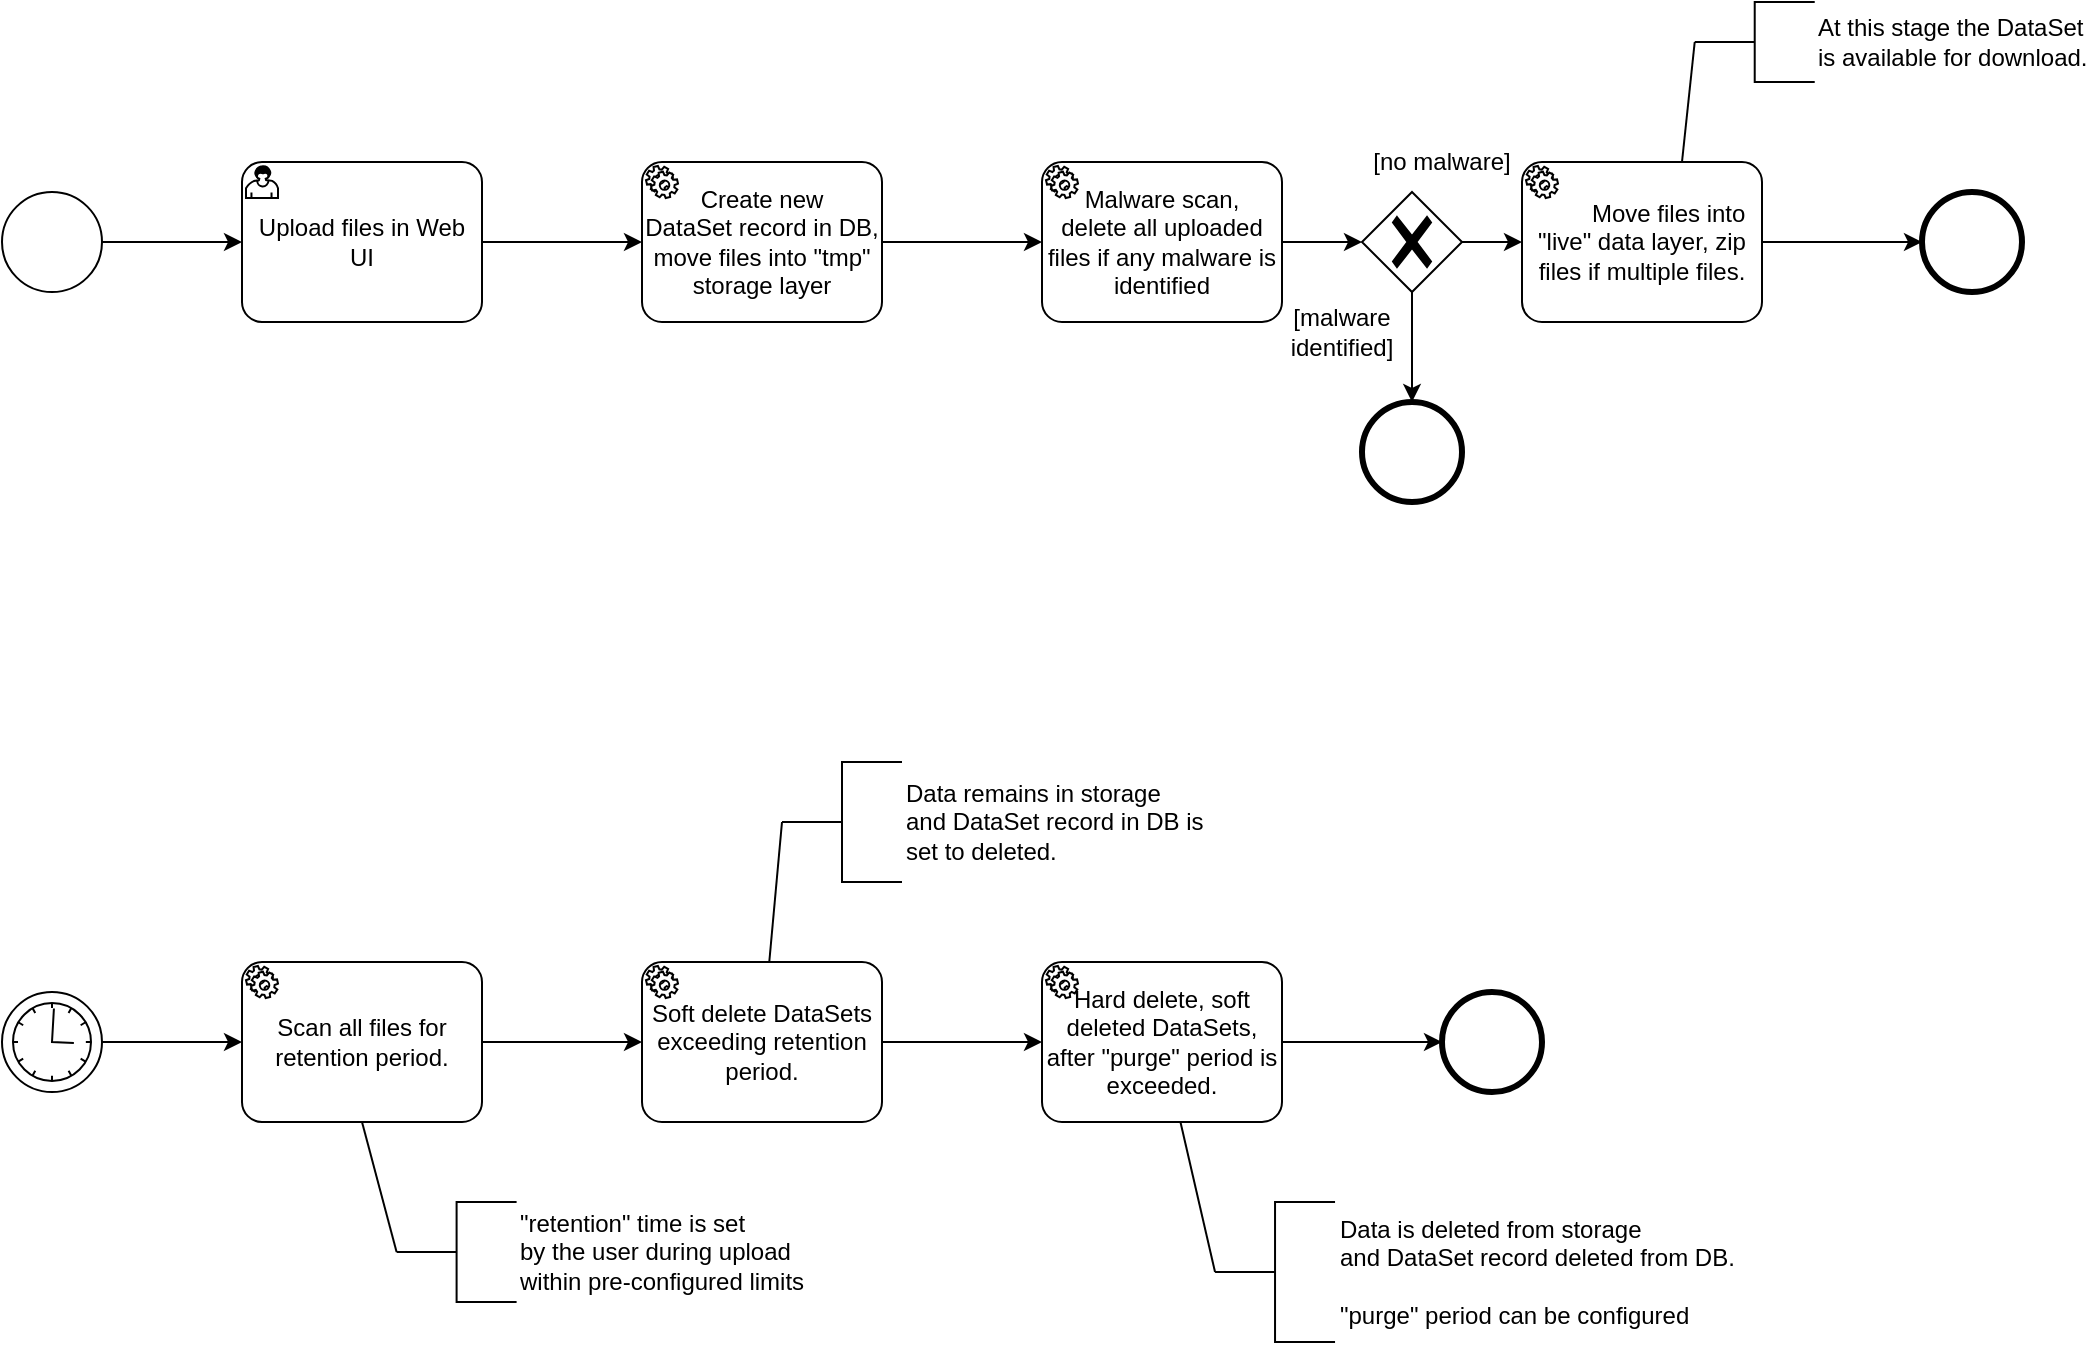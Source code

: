 <mxfile version="26.0.4" pages="3">
  <diagram id="O9aIsOtASrqC3C7IqI2-" name="Process View">
    <mxGraphModel dx="1878" dy="1077" grid="1" gridSize="10" guides="1" tooltips="1" connect="1" arrows="1" fold="1" page="1" pageScale="1" pageWidth="1169" pageHeight="827" math="0" shadow="0">
      <root>
        <mxCell id="0" />
        <mxCell id="1" parent="0" />
        <mxCell id="jXzjgC-DZ79DmXHGKMOa-3" style="edgeStyle=orthogonalEdgeStyle;rounded=0;orthogonalLoop=1;jettySize=auto;html=1;" parent="1" source="jXzjgC-DZ79DmXHGKMOa-1" target="jXzjgC-DZ79DmXHGKMOa-2" edge="1">
          <mxGeometry relative="1" as="geometry" />
        </mxCell>
        <mxCell id="jXzjgC-DZ79DmXHGKMOa-1" value="" style="points=[[0.145,0.145,0],[0.5,0,0],[0.855,0.145,0],[1,0.5,0],[0.855,0.855,0],[0.5,1,0],[0.145,0.855,0],[0,0.5,0]];shape=mxgraph.bpmn.event;html=1;verticalLabelPosition=bottom;labelBackgroundColor=#ffffff;verticalAlign=top;align=center;perimeter=ellipsePerimeter;outlineConnect=0;aspect=fixed;outline=standard;symbol=general;" parent="1" vertex="1">
          <mxGeometry x="40" y="335" width="50" height="50" as="geometry" />
        </mxCell>
        <mxCell id="jXzjgC-DZ79DmXHGKMOa-5" style="edgeStyle=orthogonalEdgeStyle;rounded=0;orthogonalLoop=1;jettySize=auto;html=1;entryX=0;entryY=0.5;entryDx=0;entryDy=0;entryPerimeter=0;" parent="1" source="jXzjgC-DZ79DmXHGKMOa-2" target="jXzjgC-DZ79DmXHGKMOa-4" edge="1">
          <mxGeometry relative="1" as="geometry" />
        </mxCell>
        <mxCell id="jXzjgC-DZ79DmXHGKMOa-2" value="Upload files in Web UI" style="points=[[0.25,0,0],[0.5,0,0],[0.75,0,0],[1,0.25,0],[1,0.5,0],[1,0.75,0],[0.75,1,0],[0.5,1,0],[0.25,1,0],[0,0.75,0],[0,0.5,0],[0,0.25,0]];shape=mxgraph.bpmn.task;whiteSpace=wrap;rectStyle=rounded;size=10;html=1;taskMarker=user;align=center;" parent="1" vertex="1">
          <mxGeometry x="160" y="320" width="120" height="80" as="geometry" />
        </mxCell>
        <mxCell id="jXzjgC-DZ79DmXHGKMOa-12" style="edgeStyle=none;rounded=0;orthogonalLoop=1;jettySize=auto;html=1;" parent="1" source="jXzjgC-DZ79DmXHGKMOa-4" target="jXzjgC-DZ79DmXHGKMOa-11" edge="1">
          <mxGeometry relative="1" as="geometry" />
        </mxCell>
        <mxCell id="jXzjgC-DZ79DmXHGKMOa-4" value="Create new &lt;br&gt;DataSet record in DB, move files into &quot;tmp&quot; storage layer" style="points=[[0.25,0,0],[0.5,0,0],[0.75,0,0],[1,0.25,0],[1,0.5,0],[1,0.75,0],[0.75,1,0],[0.5,1,0],[0.25,1,0],[0,0.75,0],[0,0.5,0],[0,0.25,0]];shape=mxgraph.bpmn.task;whiteSpace=wrap;rectStyle=rounded;size=10;html=1;taskMarker=service;align=center;" parent="1" vertex="1">
          <mxGeometry x="360" y="320" width="120" height="80" as="geometry" />
        </mxCell>
        <mxCell id="jXzjgC-DZ79DmXHGKMOa-22" style="edgeStyle=none;rounded=0;orthogonalLoop=1;jettySize=auto;html=1;entryX=0;entryY=0.5;entryDx=0;entryDy=0;entryPerimeter=0;" parent="1" source="jXzjgC-DZ79DmXHGKMOa-11" target="jXzjgC-DZ79DmXHGKMOa-21" edge="1">
          <mxGeometry relative="1" as="geometry" />
        </mxCell>
        <mxCell id="jXzjgC-DZ79DmXHGKMOa-11" value="Malware scan,&lt;br&gt;delete all uploaded files if any malware is identified" style="points=[[0.25,0,0],[0.5,0,0],[0.75,0,0],[1,0.25,0],[1,0.5,0],[1,0.75,0],[0.75,1,0],[0.5,1,0],[0.25,1,0],[0,0.75,0],[0,0.5,0],[0,0.25,0]];shape=mxgraph.bpmn.task;whiteSpace=wrap;rectStyle=rounded;size=10;html=1;taskMarker=service;align=center;" parent="1" vertex="1">
          <mxGeometry x="560" y="320" width="120" height="80" as="geometry" />
        </mxCell>
        <mxCell id="jXzjgC-DZ79DmXHGKMOa-24" style="edgeStyle=none;rounded=0;orthogonalLoop=1;jettySize=auto;html=1;" parent="1" source="jXzjgC-DZ79DmXHGKMOa-21" target="jXzjgC-DZ79DmXHGKMOa-23" edge="1">
          <mxGeometry relative="1" as="geometry" />
        </mxCell>
        <mxCell id="jXzjgC-DZ79DmXHGKMOa-28" style="edgeStyle=none;rounded=0;orthogonalLoop=1;jettySize=auto;html=1;" parent="1" source="jXzjgC-DZ79DmXHGKMOa-21" target="jXzjgC-DZ79DmXHGKMOa-27" edge="1">
          <mxGeometry relative="1" as="geometry" />
        </mxCell>
        <mxCell id="jXzjgC-DZ79DmXHGKMOa-21" value="" style="points=[[0.25,0.25,0],[0.5,0,0],[0.75,0.25,0],[1,0.5,0],[0.75,0.75,0],[0.5,1,0],[0.25,0.75,0],[0,0.5,0]];shape=mxgraph.bpmn.gateway2;html=1;verticalLabelPosition=bottom;labelBackgroundColor=#ffffff;verticalAlign=top;align=center;perimeter=rhombusPerimeter;outlineConnect=0;outline=none;symbol=none;gwType=exclusive;" parent="1" vertex="1">
          <mxGeometry x="720" y="335" width="50" height="50" as="geometry" />
        </mxCell>
        <mxCell id="jXzjgC-DZ79DmXHGKMOa-23" value="" style="points=[[0.145,0.145,0],[0.5,0,0],[0.855,0.145,0],[1,0.5,0],[0.855,0.855,0],[0.5,1,0],[0.145,0.855,0],[0,0.5,0]];shape=mxgraph.bpmn.event;html=1;verticalLabelPosition=bottom;labelBackgroundColor=#ffffff;verticalAlign=top;align=center;perimeter=ellipsePerimeter;outlineConnect=0;aspect=fixed;outline=end;symbol=terminate2;" parent="1" vertex="1">
          <mxGeometry x="720" y="440" width="50" height="50" as="geometry" />
        </mxCell>
        <mxCell id="jXzjgC-DZ79DmXHGKMOa-35" style="edgeStyle=none;rounded=0;orthogonalLoop=1;jettySize=auto;html=1;" parent="1" source="jXzjgC-DZ79DmXHGKMOa-27" target="jXzjgC-DZ79DmXHGKMOa-36" edge="1">
          <mxGeometry relative="1" as="geometry">
            <mxPoint x="1000" y="360" as="targetPoint" />
          </mxGeometry>
        </mxCell>
        <mxCell id="jXzjgC-DZ79DmXHGKMOa-27" value="&lt;span style=&quot;white-space: pre;&quot;&gt;&#x9;&lt;/span&gt;Move files into &quot;live&quot; data layer, zip files if multiple files." style="points=[[0.25,0,0],[0.5,0,0],[0.75,0,0],[1,0.25,0],[1,0.5,0],[1,0.75,0],[0.75,1,0],[0.5,1,0],[0.25,1,0],[0,0.75,0],[0,0.5,0],[0,0.25,0]];shape=mxgraph.bpmn.task;whiteSpace=wrap;rectStyle=rounded;size=10;html=1;taskMarker=service;align=center;" parent="1" vertex="1">
          <mxGeometry x="800" y="320" width="120" height="80" as="geometry" />
        </mxCell>
        <mxCell id="jXzjgC-DZ79DmXHGKMOa-29" value="[no malware]" style="text;html=1;strokeColor=none;fillColor=none;align=center;verticalAlign=middle;whiteSpace=wrap;rounded=0;" parent="1" vertex="1">
          <mxGeometry x="720" y="305" width="80" height="30" as="geometry" />
        </mxCell>
        <mxCell id="jXzjgC-DZ79DmXHGKMOa-30" value="[malware identified]" style="text;html=1;strokeColor=none;fillColor=none;align=center;verticalAlign=middle;whiteSpace=wrap;rounded=0;" parent="1" vertex="1">
          <mxGeometry x="670" y="390" width="80" height="30" as="geometry" />
        </mxCell>
        <mxCell id="jXzjgC-DZ79DmXHGKMOa-36" value="" style="points=[[0.145,0.145,0],[0.5,0,0],[0.855,0.145,0],[1,0.5,0],[0.855,0.855,0],[0.5,1,0],[0.145,0.855,0],[0,0.5,0]];shape=mxgraph.bpmn.event;html=1;verticalLabelPosition=bottom;labelBackgroundColor=#ffffff;verticalAlign=top;align=center;perimeter=ellipsePerimeter;outlineConnect=0;aspect=fixed;outline=end;symbol=terminate2;" parent="1" vertex="1">
          <mxGeometry x="1000" y="335" width="50" height="50" as="geometry" />
        </mxCell>
        <mxCell id="jXzjgC-DZ79DmXHGKMOa-39" style="edgeStyle=none;rounded=0;orthogonalLoop=1;jettySize=auto;html=1;" parent="1" source="jXzjgC-DZ79DmXHGKMOa-37" target="jXzjgC-DZ79DmXHGKMOa-38" edge="1">
          <mxGeometry relative="1" as="geometry" />
        </mxCell>
        <mxCell id="jXzjgC-DZ79DmXHGKMOa-37" value="" style="points=[[0.145,0.145,0],[0.5,0,0],[0.855,0.145,0],[1,0.5,0],[0.855,0.855,0],[0.5,1,0],[0.145,0.855,0],[0,0.5,0]];shape=mxgraph.bpmn.event;html=1;verticalLabelPosition=bottom;labelBackgroundColor=#ffffff;verticalAlign=top;align=center;perimeter=ellipsePerimeter;outlineConnect=0;aspect=fixed;outline=standard;symbol=timer;" parent="1" vertex="1">
          <mxGeometry x="40" y="735" width="50" height="50" as="geometry" />
        </mxCell>
        <mxCell id="jXzjgC-DZ79DmXHGKMOa-41" style="edgeStyle=none;rounded=0;orthogonalLoop=1;jettySize=auto;html=1;entryX=0;entryY=0.5;entryDx=0;entryDy=0;entryPerimeter=0;" parent="1" source="jXzjgC-DZ79DmXHGKMOa-38" target="jXzjgC-DZ79DmXHGKMOa-42" edge="1">
          <mxGeometry relative="1" as="geometry">
            <mxPoint x="320.0" y="760" as="targetPoint" />
          </mxGeometry>
        </mxCell>
        <mxCell id="jXzjgC-DZ79DmXHGKMOa-38" value="Scan all files for retention period." style="points=[[0.25,0,0],[0.5,0,0],[0.75,0,0],[1,0.25,0],[1,0.5,0],[1,0.75,0],[0.75,1,0],[0.5,1,0],[0.25,1,0],[0,0.75,0],[0,0.5,0],[0,0.25,0]];shape=mxgraph.bpmn.task;whiteSpace=wrap;rectStyle=rounded;size=10;html=1;taskMarker=service;" parent="1" vertex="1">
          <mxGeometry x="160" y="720" width="120" height="80" as="geometry" />
        </mxCell>
        <mxCell id="jXzjgC-DZ79DmXHGKMOa-44" value="" style="edgeStyle=none;rounded=0;orthogonalLoop=1;jettySize=auto;html=1;" parent="1" source="jXzjgC-DZ79DmXHGKMOa-42" target="jXzjgC-DZ79DmXHGKMOa-43" edge="1">
          <mxGeometry relative="1" as="geometry" />
        </mxCell>
        <mxCell id="jXzjgC-DZ79DmXHGKMOa-42" value="Soft delete DataSets exceeding retention period." style="points=[[0.25,0,0],[0.5,0,0],[0.75,0,0],[1,0.25,0],[1,0.5,0],[1,0.75,0],[0.75,1,0],[0.5,1,0],[0.25,1,0],[0,0.75,0],[0,0.5,0],[0,0.25,0]];shape=mxgraph.bpmn.task;whiteSpace=wrap;rectStyle=rounded;size=10;html=1;taskMarker=service;" parent="1" vertex="1">
          <mxGeometry x="360" y="720" width="120" height="80" as="geometry" />
        </mxCell>
        <mxCell id="jXzjgC-DZ79DmXHGKMOa-46" style="edgeStyle=none;rounded=0;orthogonalLoop=1;jettySize=auto;html=1;" parent="1" source="jXzjgC-DZ79DmXHGKMOa-43" target="jXzjgC-DZ79DmXHGKMOa-45" edge="1">
          <mxGeometry relative="1" as="geometry" />
        </mxCell>
        <mxCell id="jXzjgC-DZ79DmXHGKMOa-43" value="Hard delete, soft deleted DataSets, after &quot;purge&quot; period is exceeded." style="points=[[0.25,0,0],[0.5,0,0],[0.75,0,0],[1,0.25,0],[1,0.5,0],[1,0.75,0],[0.75,1,0],[0.5,1,0],[0.25,1,0],[0,0.75,0],[0,0.5,0],[0,0.25,0]];shape=mxgraph.bpmn.task;whiteSpace=wrap;rectStyle=rounded;size=10;html=1;taskMarker=service;" parent="1" vertex="1">
          <mxGeometry x="560" y="720" width="120" height="80" as="geometry" />
        </mxCell>
        <mxCell id="jXzjgC-DZ79DmXHGKMOa-45" value="" style="points=[[0.145,0.145,0],[0.5,0,0],[0.855,0.145,0],[1,0.5,0],[0.855,0.855,0],[0.5,1,0],[0.145,0.855,0],[0,0.5,0]];shape=mxgraph.bpmn.event;html=1;verticalLabelPosition=bottom;labelBackgroundColor=#ffffff;verticalAlign=top;align=center;perimeter=ellipsePerimeter;outlineConnect=0;aspect=fixed;outline=end;symbol=terminate2;" parent="1" vertex="1">
          <mxGeometry x="760" y="735" width="50" height="50" as="geometry" />
        </mxCell>
        <mxCell id="jXzjgC-DZ79DmXHGKMOa-49" style="edgeStyle=none;rounded=0;orthogonalLoop=1;jettySize=auto;html=1;exitX=0;exitY=0.5;exitDx=0;exitDy=0;exitPerimeter=0;endArrow=none;endFill=0;" parent="1" source="jXzjgC-DZ79DmXHGKMOa-47" target="jXzjgC-DZ79DmXHGKMOa-42" edge="1">
          <mxGeometry relative="1" as="geometry" />
        </mxCell>
        <mxCell id="jXzjgC-DZ79DmXHGKMOa-47" value="Data remains in storage&lt;br&gt;and DataSet record in DB is&lt;br&gt;set to deleted." style="html=1;shape=mxgraph.flowchart.annotation_2;align=left;labelPosition=right;" parent="1" vertex="1">
          <mxGeometry x="430" y="620" width="60" height="60" as="geometry" />
        </mxCell>
        <mxCell id="jXzjgC-DZ79DmXHGKMOa-50" style="edgeStyle=none;rounded=0;orthogonalLoop=1;jettySize=auto;html=1;exitX=0;exitY=0.5;exitDx=0;exitDy=0;exitPerimeter=0;endArrow=none;endFill=0;" parent="1" source="jXzjgC-DZ79DmXHGKMOa-51" target="jXzjgC-DZ79DmXHGKMOa-43" edge="1">
          <mxGeometry relative="1" as="geometry">
            <mxPoint x="639.998" y="940" as="targetPoint" />
          </mxGeometry>
        </mxCell>
        <mxCell id="jXzjgC-DZ79DmXHGKMOa-51" value="Data is deleted from storage&lt;br&gt;and DataSet record deleted from DB.&lt;br&gt;&lt;br&gt;&quot;purge&quot; period can be configured" style="html=1;shape=mxgraph.flowchart.annotation_2;align=left;labelPosition=right;" parent="1" vertex="1">
          <mxGeometry x="646.52" y="840" width="60" height="70" as="geometry" />
        </mxCell>
        <mxCell id="jXzjgC-DZ79DmXHGKMOa-52" style="edgeStyle=none;rounded=0;orthogonalLoop=1;jettySize=auto;html=1;exitX=0;exitY=0.5;exitDx=0;exitDy=0;exitPerimeter=0;endArrow=none;endFill=0;" parent="1" source="jXzjgC-DZ79DmXHGKMOa-53" edge="1">
          <mxGeometry relative="1" as="geometry">
            <mxPoint x="220.004" y="800" as="targetPoint" />
          </mxGeometry>
        </mxCell>
        <mxCell id="jXzjgC-DZ79DmXHGKMOa-53" value="&quot;retention&quot; time is set&lt;br&gt;by the user during upload&lt;br&gt;within pre-configured limits" style="html=1;shape=mxgraph.flowchart.annotation_2;align=left;labelPosition=right;" parent="1" vertex="1">
          <mxGeometry x="237.3" y="840" width="60" height="50" as="geometry" />
        </mxCell>
        <mxCell id="jXzjgC-DZ79DmXHGKMOa-54" style="edgeStyle=none;rounded=0;orthogonalLoop=1;jettySize=auto;html=1;exitX=0;exitY=0.5;exitDx=0;exitDy=0;exitPerimeter=0;endArrow=none;endFill=0;" parent="1" source="jXzjgC-DZ79DmXHGKMOa-55" edge="1">
          <mxGeometry relative="1" as="geometry">
            <mxPoint x="879.996" y="320" as="targetPoint" />
          </mxGeometry>
        </mxCell>
        <mxCell id="jXzjgC-DZ79DmXHGKMOa-55" value="At this stage the DataSet&lt;br&gt;is available for download." style="html=1;shape=mxgraph.flowchart.annotation_2;align=left;labelPosition=right;" parent="1" vertex="1">
          <mxGeometry x="886.36" y="240" width="60" height="40" as="geometry" />
        </mxCell>
      </root>
    </mxGraphModel>
  </diagram>
  <diagram id="P_aZJdEvO7vGNViu_pgh" name="DataSet Lifecycle">
    <mxGraphModel dx="1295" dy="743" grid="1" gridSize="10" guides="1" tooltips="1" connect="1" arrows="1" fold="1" page="1" pageScale="1" pageWidth="827" pageHeight="1169" math="0" shadow="0">
      <root>
        <mxCell id="0" />
        <mxCell id="1" parent="0" />
        <mxCell id="glJEh3_tHizG694vLLFI-35" style="edgeStyle=orthogonalEdgeStyle;rounded=0;orthogonalLoop=1;jettySize=auto;html=1;" parent="1" source="glJEh3_tHizG694vLLFI-1" target="glJEh3_tHizG694vLLFI-34" edge="1">
          <mxGeometry relative="1" as="geometry" />
        </mxCell>
        <mxCell id="glJEh3_tHizG694vLLFI-1" value="initial" style="rounded=1;whiteSpace=wrap;html=1;" parent="1" vertex="1">
          <mxGeometry x="354" y="120" width="120" height="60" as="geometry" />
        </mxCell>
        <mxCell id="glJEh3_tHizG694vLLFI-8" style="edgeStyle=orthogonalEdgeStyle;rounded=0;orthogonalLoop=1;jettySize=auto;html=1;exitX=0.5;exitY=1;exitDx=0;exitDy=0;entryX=0.5;entryY=0;entryDx=0;entryDy=0;" parent="1" source="glJEh3_tHizG694vLLFI-23" target="glJEh3_tHizG694vLLFI-57" edge="1">
          <mxGeometry relative="1" as="geometry">
            <mxPoint x="414" y="580" as="targetPoint" />
          </mxGeometry>
        </mxCell>
        <mxCell id="glJEh3_tHizG694vLLFI-55" value="process_dataset(...)&lt;div&gt;&amp;gt; malwarescan(...)&lt;/div&gt;" style="edgeLabel;html=1;align=left;verticalAlign=middle;resizable=0;points=[];" parent="glJEh3_tHizG694vLLFI-8" vertex="1" connectable="0">
          <mxGeometry x="-0.141" y="-1" relative="1" as="geometry">
            <mxPoint x="-33" as="offset" />
          </mxGeometry>
        </mxCell>
        <mxCell id="glJEh3_tHizG694vLLFI-24" style="edgeStyle=orthogonalEdgeStyle;rounded=0;orthogonalLoop=1;jettySize=auto;html=1;" parent="1" source="glJEh3_tHizG694vLLFI-2" target="glJEh3_tHizG694vLLFI-23" edge="1">
          <mxGeometry relative="1" as="geometry" />
        </mxCell>
        <mxCell id="glJEh3_tHizG694vLLFI-53" value="process_dataset(...)" style="edgeLabel;html=1;align=center;verticalAlign=middle;resizable=0;points=[];" parent="glJEh3_tHizG694vLLFI-24" vertex="1" connectable="0">
          <mxGeometry x="-0.331" y="-1" relative="1" as="geometry">
            <mxPoint as="offset" />
          </mxGeometry>
        </mxCell>
        <mxCell id="glJEh3_tHizG694vLLFI-2" value="uploaded" style="rounded=1;whiteSpace=wrap;html=1;" parent="1" vertex="1">
          <mxGeometry x="354" y="360" width="120" height="60" as="geometry" />
        </mxCell>
        <mxCell id="glJEh3_tHizG694vLLFI-9" style="edgeStyle=orthogonalEdgeStyle;rounded=0;orthogonalLoop=1;jettySize=auto;html=1;" parent="1" source="glJEh3_tHizG694vLLFI-3" target="glJEh3_tHizG694vLLFI-4" edge="1">
          <mxGeometry relative="1" as="geometry" />
        </mxCell>
        <mxCell id="glJEh3_tHizG694vLLFI-56" value="process_dataset(...)&lt;div&gt;&amp;gt; prepare(...)&lt;/div&gt;" style="edgeLabel;html=1;align=left;verticalAlign=middle;resizable=0;points=[];" parent="glJEh3_tHizG694vLLFI-9" vertex="1" connectable="0">
          <mxGeometry x="-0.302" y="-1" relative="1" as="geometry">
            <mxPoint x="-43" y="9" as="offset" />
          </mxGeometry>
        </mxCell>
        <mxCell id="glJEh3_tHizG694vLLFI-3" value="scanned" style="rounded=1;whiteSpace=wrap;html=1;" parent="1" vertex="1">
          <mxGeometry x="354" y="700" width="120" height="60" as="geometry" />
        </mxCell>
        <mxCell id="glJEh3_tHizG694vLLFI-10" style="edgeStyle=orthogonalEdgeStyle;rounded=0;orthogonalLoop=1;jettySize=auto;html=1;" parent="1" source="glJEh3_tHizG694vLLFI-4" target="YKJFRvYf2Dl-Twt22JpF-1" edge="1">
          <mxGeometry relative="1" as="geometry">
            <mxPoint x="414" y="940" as="targetPoint" />
          </mxGeometry>
        </mxCell>
        <mxCell id="glJEh3_tHizG694vLLFI-65" value="process_dataset(...)&lt;div&gt;&amp;gt; update_dataset_promote(...)&lt;/div&gt;" style="edgeLabel;html=1;align=left;verticalAlign=middle;resizable=0;points=[];" parent="glJEh3_tHizG694vLLFI-10" vertex="1" connectable="0">
          <mxGeometry x="-0.186" y="-1" relative="1" as="geometry">
            <mxPoint x="-59" as="offset" />
          </mxGeometry>
        </mxCell>
        <mxCell id="glJEh3_tHizG694vLLFI-4" value="prepared" style="rounded=1;whiteSpace=wrap;html=1;" parent="1" vertex="1">
          <mxGeometry x="354" y="820" width="120" height="60" as="geometry" />
        </mxCell>
        <mxCell id="glJEh3_tHizG694vLLFI-11" style="edgeStyle=orthogonalEdgeStyle;rounded=0;orthogonalLoop=1;jettySize=auto;html=1;" parent="1" source="glJEh3_tHizG694vLLFI-5" target="glJEh3_tHizG694vLLFI-6" edge="1">
          <mxGeometry relative="1" as="geometry" />
        </mxCell>
        <mxCell id="glJEh3_tHizG694vLLFI-66" value="cleanup()&lt;div&gt;&amp;gt; delete_dataset_soft(...)&lt;/div&gt;" style="edgeLabel;html=1;align=left;verticalAlign=middle;resizable=0;points=[];" parent="glJEh3_tHizG694vLLFI-11" vertex="1" connectable="0">
          <mxGeometry x="-0.244" y="1" relative="1" as="geometry">
            <mxPoint x="-61" y="7" as="offset" />
          </mxGeometry>
        </mxCell>
        <mxCell id="glJEh3_tHizG694vLLFI-19" style="edgeStyle=orthogonalEdgeStyle;rounded=0;orthogonalLoop=1;jettySize=auto;html=1;entryX=1;entryY=0.75;entryDx=0;entryDy=0;exitX=0;exitY=0.75;exitDx=0;exitDy=0;" parent="1" source="glJEh3_tHizG694vLLFI-5" target="glJEh3_tHizG694vLLFI-17" edge="1">
          <mxGeometry relative="1" as="geometry" />
        </mxCell>
        <mxCell id="glJEh3_tHizG694vLLFI-70" value="add_files(...)&lt;div&gt;delete_files(...)&lt;/div&gt;" style="edgeLabel;html=1;align=left;verticalAlign=middle;resizable=0;points=[];" parent="glJEh3_tHizG694vLLFI-19" vertex="1" connectable="0">
          <mxGeometry x="0.292" y="-1" relative="1" as="geometry">
            <mxPoint x="-10" y="1" as="offset" />
          </mxGeometry>
        </mxCell>
        <mxCell id="glJEh3_tHizG694vLLFI-5" value="available" style="rounded=1;whiteSpace=wrap;html=1;" parent="1" vertex="1">
          <mxGeometry x="354" y="1040" width="120" height="60" as="geometry" />
        </mxCell>
        <mxCell id="glJEh3_tHizG694vLLFI-15" style="edgeStyle=orthogonalEdgeStyle;rounded=0;orthogonalLoop=1;jettySize=auto;html=1;" parent="1" source="glJEh3_tHizG694vLLFI-6" target="glJEh3_tHizG694vLLFI-14" edge="1">
          <mxGeometry relative="1" as="geometry" />
        </mxCell>
        <mxCell id="glJEh3_tHizG694vLLFI-6" value="deleted" style="rounded=1;whiteSpace=wrap;html=1;" parent="1" vertex="1">
          <mxGeometry x="354" y="1160" width="120" height="60" as="geometry" />
        </mxCell>
        <mxCell id="glJEh3_tHizG694vLLFI-13" style="edgeStyle=orthogonalEdgeStyle;rounded=0;orthogonalLoop=1;jettySize=auto;html=1;" parent="1" source="glJEh3_tHizG694vLLFI-12" target="glJEh3_tHizG694vLLFI-1" edge="1">
          <mxGeometry relative="1" as="geometry" />
        </mxCell>
        <mxCell id="glJEh3_tHizG694vLLFI-44" value="add_dataset(...)" style="edgeLabel;html=1;align=center;verticalAlign=middle;resizable=0;points=[];" parent="glJEh3_tHizG694vLLFI-13" vertex="1" connectable="0">
          <mxGeometry x="-0.274" y="2" relative="1" as="geometry">
            <mxPoint as="offset" />
          </mxGeometry>
        </mxCell>
        <mxCell id="glJEh3_tHizG694vLLFI-12" value="" style="points=[[0.145,0.145,0],[0.5,0,0],[0.855,0.145,0],[1,0.5,0],[0.855,0.855,0],[0.5,1,0],[0.145,0.855,0],[0,0.5,0]];shape=mxgraph.bpmn.event;html=1;verticalLabelPosition=bottom;labelBackgroundColor=#ffffff;verticalAlign=top;align=center;perimeter=ellipsePerimeter;outlineConnect=0;aspect=fixed;outline=standard;symbol=general;" parent="1" vertex="1">
          <mxGeometry x="389" y="10" width="50" height="50" as="geometry" />
        </mxCell>
        <mxCell id="glJEh3_tHizG694vLLFI-14" value="" style="points=[[0.145,0.145,0],[0.5,0,0],[0.855,0.145,0],[1,0.5,0],[0.855,0.855,0],[0.5,1,0],[0.145,0.855,0],[0,0.5,0]];shape=mxgraph.bpmn.event;html=1;verticalLabelPosition=bottom;labelBackgroundColor=#ffffff;verticalAlign=top;align=center;perimeter=ellipsePerimeter;outlineConnect=0;aspect=fixed;outline=end;symbol=terminate2;" parent="1" vertex="1">
          <mxGeometry x="389" y="1280" width="50" height="50" as="geometry" />
        </mxCell>
        <mxCell id="glJEh3_tHizG694vLLFI-30" style="edgeStyle=orthogonalEdgeStyle;rounded=0;orthogonalLoop=1;jettySize=auto;html=1;" parent="1" source="glJEh3_tHizG694vLLFI-17" target="glJEh3_tHizG694vLLFI-29" edge="1">
          <mxGeometry relative="1" as="geometry" />
        </mxCell>
        <mxCell id="glJEh3_tHizG694vLLFI-72" value="process_dataset(...)" style="edgeLabel;html=1;align=center;verticalAlign=middle;resizable=0;points=[];" parent="glJEh3_tHizG694vLLFI-30" vertex="1" connectable="0">
          <mxGeometry x="-0.012" relative="1" as="geometry">
            <mxPoint as="offset" />
          </mxGeometry>
        </mxCell>
        <mxCell id="glJEh3_tHizG694vLLFI-17" value="changing" style="rounded=1;whiteSpace=wrap;html=1;" parent="1" vertex="1">
          <mxGeometry x="120" y="1040" width="120" height="60" as="geometry" />
        </mxCell>
        <mxCell id="glJEh3_tHizG694vLLFI-42" style="edgeStyle=orthogonalEdgeStyle;rounded=0;orthogonalLoop=1;jettySize=auto;html=1;entryX=1;entryY=0.5;entryDx=0;entryDy=0;exitX=1;exitY=0.5;exitDx=0;exitDy=0;" parent="1" source="glJEh3_tHizG694vLLFI-23" target="glJEh3_tHizG694vLLFI-4" edge="1">
          <mxGeometry relative="1" as="geometry">
            <Array as="points">
              <mxPoint x="560" y="505" />
              <mxPoint x="560" y="850" />
            </Array>
          </mxGeometry>
        </mxCell>
        <mxCell id="glJEh3_tHizG694vLLFI-54" value="process_dataset(...)&lt;div&gt;&amp;gt; prepare(...)&lt;/div&gt;" style="edgeLabel;html=1;align=left;verticalAlign=middle;resizable=0;points=[];" parent="glJEh3_tHizG694vLLFI-42" vertex="1" connectable="0">
          <mxGeometry x="-0.311" y="-1" relative="1" as="geometry">
            <mxPoint x="-59" y="-34" as="offset" />
          </mxGeometry>
        </mxCell>
        <mxCell id="glJEh3_tHizG694vLLFI-23" value="" style="rhombus;whiteSpace=wrap;html=1;" parent="1" vertex="1">
          <mxGeometry x="389" y="480" width="50" height="50" as="geometry" />
        </mxCell>
        <mxCell id="glJEh3_tHizG694vLLFI-31" style="edgeStyle=orthogonalEdgeStyle;rounded=0;orthogonalLoop=1;jettySize=auto;html=1;entryX=0;entryY=0.5;entryDx=0;entryDy=0;exitX=0.5;exitY=0;exitDx=0;exitDy=0;" parent="1" source="glJEh3_tHizG694vLLFI-29" target="glJEh3_tHizG694vLLFI-57" edge="1">
          <mxGeometry relative="1" as="geometry" />
        </mxCell>
        <mxCell id="glJEh3_tHizG694vLLFI-58" value="process_dataset(...)&lt;div&gt;&amp;gt; malwarescan(...)&lt;/div&gt;" style="edgeLabel;html=1;align=left;verticalAlign=middle;resizable=0;points=[];" parent="glJEh3_tHizG694vLLFI-31" vertex="1" connectable="0">
          <mxGeometry x="-0.536" y="-2" relative="1" as="geometry">
            <mxPoint x="-42" as="offset" />
          </mxGeometry>
        </mxCell>
        <mxCell id="glJEh3_tHizG694vLLFI-32" style="edgeStyle=orthogonalEdgeStyle;rounded=0;orthogonalLoop=1;jettySize=auto;html=1;" parent="1" source="glJEh3_tHizG694vLLFI-29" target="glJEh3_tHizG694vLLFI-4" edge="1">
          <mxGeometry relative="1" as="geometry" />
        </mxCell>
        <mxCell id="glJEh3_tHizG694vLLFI-74" value="process_dataset(...)&lt;div&gt;&amp;gt; prepare(...)&lt;/div&gt;" style="edgeLabel;html=1;align=left;verticalAlign=middle;resizable=0;points=[];" parent="glJEh3_tHizG694vLLFI-32" vertex="1" connectable="0">
          <mxGeometry x="-0.233" y="-1" relative="1" as="geometry">
            <mxPoint x="-42" y="-1" as="offset" />
          </mxGeometry>
        </mxCell>
        <mxCell id="glJEh3_tHizG694vLLFI-29" value="" style="rhombus;whiteSpace=wrap;html=1;" parent="1" vertex="1">
          <mxGeometry x="155" y="825" width="50" height="50" as="geometry" />
        </mxCell>
        <mxCell id="glJEh3_tHizG694vLLFI-36" style="edgeStyle=orthogonalEdgeStyle;rounded=0;orthogonalLoop=1;jettySize=auto;html=1;" parent="1" source="glJEh3_tHizG694vLLFI-34" target="glJEh3_tHizG694vLLFI-2" edge="1">
          <mxGeometry relative="1" as="geometry" />
        </mxCell>
        <mxCell id="glJEh3_tHizG694vLLFI-47" value="add_chunk!(...)" style="edgeLabel;html=1;align=center;verticalAlign=middle;resizable=0;points=[];" parent="glJEh3_tHizG694vLLFI-36" vertex="1" connectable="0">
          <mxGeometry x="-0.241" y="-2" relative="1" as="geometry">
            <mxPoint as="offset" />
          </mxGeometry>
        </mxCell>
        <mxCell id="glJEh3_tHizG694vLLFI-43" style="edgeStyle=orthogonalEdgeStyle;rounded=0;orthogonalLoop=1;jettySize=auto;html=1;exitX=1;exitY=0.5;exitDx=0;exitDy=0;entryX=1;entryY=0.5;entryDx=0;entryDy=0;" parent="1" source="glJEh3_tHizG694vLLFI-34" target="glJEh3_tHizG694vLLFI-5" edge="1">
          <mxGeometry relative="1" as="geometry">
            <Array as="points">
              <mxPoint x="600" y="265" />
              <mxPoint x="600" y="1070" />
            </Array>
          </mxGeometry>
        </mxCell>
        <mxCell id="glJEh3_tHizG694vLLFI-75" value="process_dataset(...)&lt;div&gt;&amp;gt; update_dataset_promote()&lt;/div&gt;" style="edgeLabel;html=1;align=left;verticalAlign=middle;resizable=0;points=[];" parent="glJEh3_tHizG694vLLFI-43" vertex="1" connectable="0">
          <mxGeometry x="-0.561" y="1" relative="1" as="geometry">
            <mxPoint x="-56" as="offset" />
          </mxGeometry>
        </mxCell>
        <mxCell id="glJEh3_tHizG694vLLFI-34" value="" style="rhombus;whiteSpace=wrap;html=1;" parent="1" vertex="1">
          <mxGeometry x="389" y="240" width="50" height="50" as="geometry" />
        </mxCell>
        <mxCell id="glJEh3_tHizG694vLLFI-49" value="else" style="text;html=1;align=center;verticalAlign=middle;resizable=0;points=[];autosize=1;strokeColor=none;fillColor=none;" parent="1" vertex="1">
          <mxGeometry x="364" y="270" width="50" height="30" as="geometry" />
        </mxCell>
        <mxCell id="glJEh3_tHizG694vLLFI-50" value="data set is empty" style="text;html=1;align=center;verticalAlign=middle;resizable=0;points=[];autosize=1;strokeColor=none;fillColor=none;" parent="1" vertex="1">
          <mxGeometry x="430" y="230" width="110" height="30" as="geometry" />
        </mxCell>
        <mxCell id="glJEh3_tHizG694vLLFI-51" value="maleware protection&lt;div&gt;&lt;span style=&quot;background-color: transparent; color: light-dark(rgb(0, 0, 0), rgb(255, 255, 255));&quot;&gt;is disabled&lt;/span&gt;&lt;/div&gt;" style="text;html=1;align=center;verticalAlign=middle;resizable=0;points=[];autosize=1;strokeColor=none;fillColor=none;" parent="1" vertex="1">
          <mxGeometry x="420" y="470" width="130" height="40" as="geometry" />
        </mxCell>
        <mxCell id="glJEh3_tHizG694vLLFI-52" value="else" style="text;html=1;align=center;verticalAlign=middle;resizable=0;points=[];autosize=1;strokeColor=none;fillColor=none;" parent="1" vertex="1">
          <mxGeometry x="364" y="518" width="50" height="30" as="geometry" />
        </mxCell>
        <mxCell id="glJEh3_tHizG694vLLFI-59" style="edgeStyle=orthogonalEdgeStyle;rounded=0;orthogonalLoop=1;jettySize=auto;html=1;entryX=1;entryY=0.5;entryDx=0;entryDy=0;exitX=1;exitY=0.5;exitDx=0;exitDy=0;" parent="1" source="glJEh3_tHizG694vLLFI-57" target="glJEh3_tHizG694vLLFI-6" edge="1">
          <mxGeometry relative="1" as="geometry">
            <Array as="points">
              <mxPoint x="640" y="625" />
              <mxPoint x="640" y="1190" />
            </Array>
          </mxGeometry>
        </mxCell>
        <mxCell id="glJEh3_tHizG694vLLFI-61" value="&lt;div&gt;process_dataset(...)&lt;/div&gt;&lt;div&gt;&amp;gt; malwarescan(...)&lt;/div&gt;&amp;gt;&amp;gt; delete_dataset_hard(...)" style="edgeLabel;html=1;align=left;verticalAlign=middle;resizable=0;points=[];" parent="glJEh3_tHizG694vLLFI-59" vertex="1" connectable="0">
          <mxGeometry x="-0.436" y="2" relative="1" as="geometry">
            <mxPoint x="-32" y="1" as="offset" />
          </mxGeometry>
        </mxCell>
        <mxCell id="glJEh3_tHizG694vLLFI-62" style="edgeStyle=orthogonalEdgeStyle;rounded=0;orthogonalLoop=1;jettySize=auto;html=1;entryX=0.5;entryY=0;entryDx=0;entryDy=0;" parent="1" source="glJEh3_tHizG694vLLFI-57" target="glJEh3_tHizG694vLLFI-3" edge="1">
          <mxGeometry relative="1" as="geometry" />
        </mxCell>
        <mxCell id="glJEh3_tHizG694vLLFI-57" value="" style="rhombus;whiteSpace=wrap;html=1;" parent="1" vertex="1">
          <mxGeometry x="389" y="600" width="50" height="50" as="geometry" />
        </mxCell>
        <mxCell id="glJEh3_tHizG694vLLFI-60" value="check failed or&lt;div&gt;malware&amp;nbsp;&lt;span style=&quot;background-color: transparent; color: light-dark(rgb(0, 0, 0), rgb(255, 255, 255));&quot;&gt;detected&lt;/span&gt;&lt;/div&gt;" style="text;html=1;align=center;verticalAlign=middle;resizable=0;points=[];autosize=1;strokeColor=none;fillColor=none;" parent="1" vertex="1">
          <mxGeometry x="425" y="585" width="120" height="40" as="geometry" />
        </mxCell>
        <mxCell id="glJEh3_tHizG694vLLFI-64" value="else" style="text;html=1;align=center;verticalAlign=middle;resizable=0;points=[];autosize=1;strokeColor=none;fillColor=none;" parent="1" vertex="1">
          <mxGeometry x="364" y="638" width="50" height="30" as="geometry" />
        </mxCell>
        <mxCell id="glJEh3_tHizG694vLLFI-68" style="edgeStyle=orthogonalEdgeStyle;rounded=0;orthogonalLoop=1;jettySize=auto;html=1;entryX=0;entryY=0.5;entryDx=0;entryDy=0;" parent="1" source="glJEh3_tHizG694vLLFI-67" target="glJEh3_tHizG694vLLFI-6" edge="1">
          <mxGeometry relative="1" as="geometry" />
        </mxCell>
        <mxCell id="glJEh3_tHizG694vLLFI-67" value="All" style="text;html=1;align=center;verticalAlign=middle;resizable=0;points=[];autosize=1;strokeColor=none;fillColor=none;" parent="1" vertex="1">
          <mxGeometry x="160" y="1175" width="40" height="30" as="geometry" />
        </mxCell>
        <mxCell id="glJEh3_tHizG694vLLFI-69" value="cleanup()&lt;div&gt;&amp;gt; delete_dataset_soft(...)&lt;/div&gt;" style="edgeLabel;html=1;align=left;verticalAlign=middle;resizable=0;points=[];" parent="1" vertex="1" connectable="0">
          <mxGeometry x="210" y="1190" as="geometry" />
        </mxCell>
        <mxCell id="YKJFRvYf2Dl-Twt22JpF-2" style="edgeStyle=orthogonalEdgeStyle;rounded=0;orthogonalLoop=1;jettySize=auto;html=1;" edge="1" parent="1" source="YKJFRvYf2Dl-Twt22JpF-1" target="glJEh3_tHizG694vLLFI-5">
          <mxGeometry relative="1" as="geometry" />
        </mxCell>
        <mxCell id="YKJFRvYf2Dl-Twt22JpF-4" style="edgeStyle=orthogonalEdgeStyle;rounded=0;orthogonalLoop=1;jettySize=auto;html=1;entryX=1;entryY=0.25;entryDx=0;entryDy=0;" edge="1" parent="1" source="YKJFRvYf2Dl-Twt22JpF-1" target="glJEh3_tHizG694vLLFI-17">
          <mxGeometry relative="1" as="geometry" />
        </mxCell>
        <mxCell id="YKJFRvYf2Dl-Twt22JpF-1" value="" style="rhombus;whiteSpace=wrap;html=1;" vertex="1" parent="1">
          <mxGeometry x="389" y="940" width="50" height="50" as="geometry" />
        </mxCell>
        <mxCell id="YKJFRvYf2Dl-Twt22JpF-5" value="new changes in progress" style="text;html=1;align=center;verticalAlign=middle;resizable=0;points=[];autosize=1;strokeColor=none;fillColor=none;" vertex="1" parent="1">
          <mxGeometry x="240" y="938" width="160" height="30" as="geometry" />
        </mxCell>
        <mxCell id="YKJFRvYf2Dl-Twt22JpF-6" value="else" style="text;html=1;align=center;verticalAlign=middle;resizable=0;points=[];autosize=1;strokeColor=none;fillColor=none;" vertex="1" parent="1">
          <mxGeometry x="410" y="982" width="50" height="30" as="geometry" />
        </mxCell>
      </root>
    </mxGraphModel>
  </diagram>
  <diagram id="G9VKqwmzIvv5bZfs5CtA" name="Directory Structure">
    <mxGraphModel dx="1878" dy="1077" grid="1" gridSize="10" guides="1" tooltips="1" connect="1" arrows="1" fold="1" page="1" pageScale="1" pageWidth="827" pageHeight="1169" math="0" shadow="0">
      <root>
        <mxCell id="0" />
        <mxCell id="1" parent="0" />
        <mxCell id="0S37QuwqAIJW6giq2RdK-1" value="/ data / &amp;lt;level&amp;gt; / &amp;lt;data set ID&amp;gt; / &amp;lt;change&amp;gt; /" style="text;html=1;align=center;verticalAlign=middle;whiteSpace=wrap;rounded=0;fontSize=24;" vertex="1" parent="1">
          <mxGeometry x="90" y="450" width="530" height="30" as="geometry" />
        </mxCell>
      </root>
    </mxGraphModel>
  </diagram>
</mxfile>
